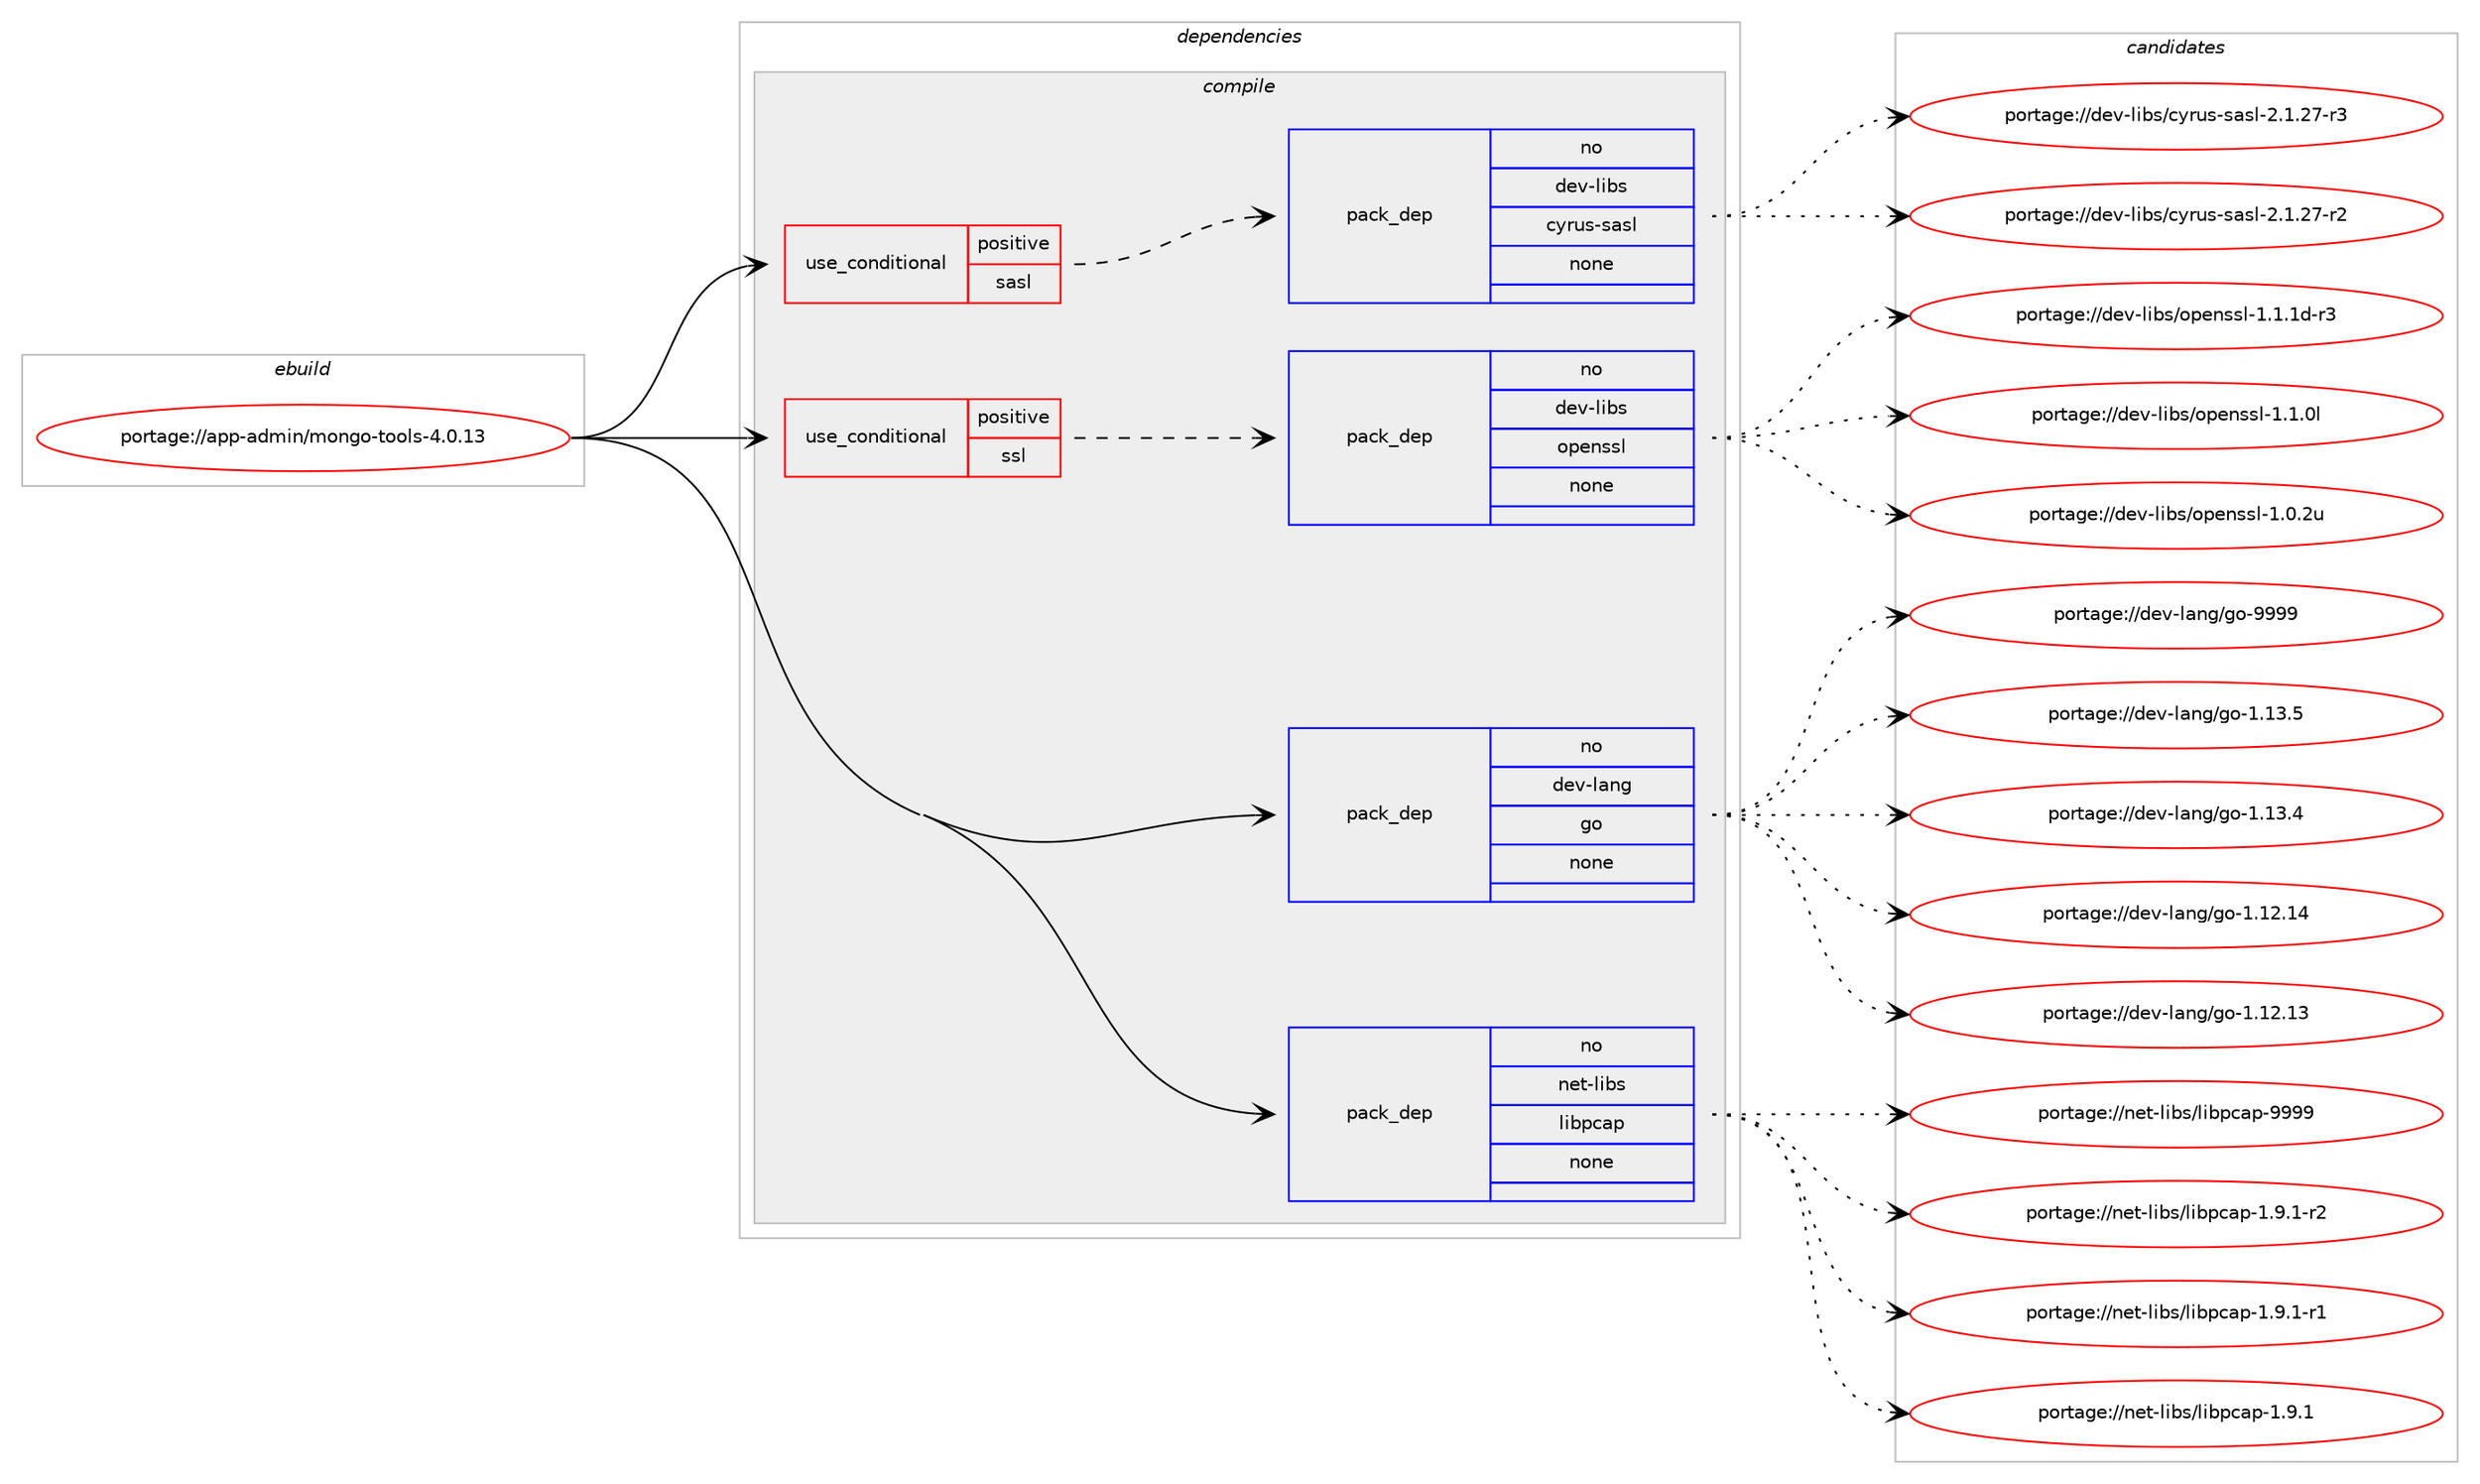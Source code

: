 digraph prolog {

# *************
# Graph options
# *************

newrank=true;
concentrate=true;
compound=true;
graph [rankdir=LR,fontname=Helvetica,fontsize=10,ranksep=1.5];#, ranksep=2.5, nodesep=0.2];
edge  [arrowhead=vee];
node  [fontname=Helvetica,fontsize=10];

# **********
# The ebuild
# **********

subgraph cluster_leftcol {
color=gray;
label=<<i>ebuild</i>>;
id [label="portage://app-admin/mongo-tools-4.0.13", color=red, width=4, href="../app-admin/mongo-tools-4.0.13.svg"];
}

# ****************
# The dependencies
# ****************

subgraph cluster_midcol {
color=gray;
label=<<i>dependencies</i>>;
subgraph cluster_compile {
fillcolor="#eeeeee";
style=filled;
label=<<i>compile</i>>;
subgraph cond154905 {
dependency654809 [label=<<TABLE BORDER="0" CELLBORDER="1" CELLSPACING="0" CELLPADDING="4"><TR><TD ROWSPAN="3" CELLPADDING="10">use_conditional</TD></TR><TR><TD>positive</TD></TR><TR><TD>sasl</TD></TR></TABLE>>, shape=none, color=red];
subgraph pack491196 {
dependency654810 [label=<<TABLE BORDER="0" CELLBORDER="1" CELLSPACING="0" CELLPADDING="4" WIDTH="220"><TR><TD ROWSPAN="6" CELLPADDING="30">pack_dep</TD></TR><TR><TD WIDTH="110">no</TD></TR><TR><TD>dev-libs</TD></TR><TR><TD>cyrus-sasl</TD></TR><TR><TD>none</TD></TR><TR><TD></TD></TR></TABLE>>, shape=none, color=blue];
}
dependency654809:e -> dependency654810:w [weight=20,style="dashed",arrowhead="vee"];
}
id:e -> dependency654809:w [weight=20,style="solid",arrowhead="vee"];
subgraph cond154906 {
dependency654811 [label=<<TABLE BORDER="0" CELLBORDER="1" CELLSPACING="0" CELLPADDING="4"><TR><TD ROWSPAN="3" CELLPADDING="10">use_conditional</TD></TR><TR><TD>positive</TD></TR><TR><TD>ssl</TD></TR></TABLE>>, shape=none, color=red];
subgraph pack491197 {
dependency654812 [label=<<TABLE BORDER="0" CELLBORDER="1" CELLSPACING="0" CELLPADDING="4" WIDTH="220"><TR><TD ROWSPAN="6" CELLPADDING="30">pack_dep</TD></TR><TR><TD WIDTH="110">no</TD></TR><TR><TD>dev-libs</TD></TR><TR><TD>openssl</TD></TR><TR><TD>none</TD></TR><TR><TD></TD></TR></TABLE>>, shape=none, color=blue];
}
dependency654811:e -> dependency654812:w [weight=20,style="dashed",arrowhead="vee"];
}
id:e -> dependency654811:w [weight=20,style="solid",arrowhead="vee"];
subgraph pack491198 {
dependency654813 [label=<<TABLE BORDER="0" CELLBORDER="1" CELLSPACING="0" CELLPADDING="4" WIDTH="220"><TR><TD ROWSPAN="6" CELLPADDING="30">pack_dep</TD></TR><TR><TD WIDTH="110">no</TD></TR><TR><TD>dev-lang</TD></TR><TR><TD>go</TD></TR><TR><TD>none</TD></TR><TR><TD></TD></TR></TABLE>>, shape=none, color=blue];
}
id:e -> dependency654813:w [weight=20,style="solid",arrowhead="vee"];
subgraph pack491199 {
dependency654814 [label=<<TABLE BORDER="0" CELLBORDER="1" CELLSPACING="0" CELLPADDING="4" WIDTH="220"><TR><TD ROWSPAN="6" CELLPADDING="30">pack_dep</TD></TR><TR><TD WIDTH="110">no</TD></TR><TR><TD>net-libs</TD></TR><TR><TD>libpcap</TD></TR><TR><TD>none</TD></TR><TR><TD></TD></TR></TABLE>>, shape=none, color=blue];
}
id:e -> dependency654814:w [weight=20,style="solid",arrowhead="vee"];
}
subgraph cluster_compileandrun {
fillcolor="#eeeeee";
style=filled;
label=<<i>compile and run</i>>;
}
subgraph cluster_run {
fillcolor="#eeeeee";
style=filled;
label=<<i>run</i>>;
}
}

# **************
# The candidates
# **************

subgraph cluster_choices {
rank=same;
color=gray;
label=<<i>candidates</i>>;

subgraph choice491196 {
color=black;
nodesep=1;
choice100101118451081059811547991211141171154511597115108455046494650554511451 [label="portage://dev-libs/cyrus-sasl-2.1.27-r3", color=red, width=4,href="../dev-libs/cyrus-sasl-2.1.27-r3.svg"];
choice100101118451081059811547991211141171154511597115108455046494650554511450 [label="portage://dev-libs/cyrus-sasl-2.1.27-r2", color=red, width=4,href="../dev-libs/cyrus-sasl-2.1.27-r2.svg"];
dependency654810:e -> choice100101118451081059811547991211141171154511597115108455046494650554511451:w [style=dotted,weight="100"];
dependency654810:e -> choice100101118451081059811547991211141171154511597115108455046494650554511450:w [style=dotted,weight="100"];
}
subgraph choice491197 {
color=black;
nodesep=1;
choice1001011184510810598115471111121011101151151084549464946491004511451 [label="portage://dev-libs/openssl-1.1.1d-r3", color=red, width=4,href="../dev-libs/openssl-1.1.1d-r3.svg"];
choice100101118451081059811547111112101110115115108454946494648108 [label="portage://dev-libs/openssl-1.1.0l", color=red, width=4,href="../dev-libs/openssl-1.1.0l.svg"];
choice100101118451081059811547111112101110115115108454946484650117 [label="portage://dev-libs/openssl-1.0.2u", color=red, width=4,href="../dev-libs/openssl-1.0.2u.svg"];
dependency654812:e -> choice1001011184510810598115471111121011101151151084549464946491004511451:w [style=dotted,weight="100"];
dependency654812:e -> choice100101118451081059811547111112101110115115108454946494648108:w [style=dotted,weight="100"];
dependency654812:e -> choice100101118451081059811547111112101110115115108454946484650117:w [style=dotted,weight="100"];
}
subgraph choice491198 {
color=black;
nodesep=1;
choice1001011184510897110103471031114557575757 [label="portage://dev-lang/go-9999", color=red, width=4,href="../dev-lang/go-9999.svg"];
choice10010111845108971101034710311145494649514653 [label="portage://dev-lang/go-1.13.5", color=red, width=4,href="../dev-lang/go-1.13.5.svg"];
choice10010111845108971101034710311145494649514652 [label="portage://dev-lang/go-1.13.4", color=red, width=4,href="../dev-lang/go-1.13.4.svg"];
choice1001011184510897110103471031114549464950464952 [label="portage://dev-lang/go-1.12.14", color=red, width=4,href="../dev-lang/go-1.12.14.svg"];
choice1001011184510897110103471031114549464950464951 [label="portage://dev-lang/go-1.12.13", color=red, width=4,href="../dev-lang/go-1.12.13.svg"];
dependency654813:e -> choice1001011184510897110103471031114557575757:w [style=dotted,weight="100"];
dependency654813:e -> choice10010111845108971101034710311145494649514653:w [style=dotted,weight="100"];
dependency654813:e -> choice10010111845108971101034710311145494649514652:w [style=dotted,weight="100"];
dependency654813:e -> choice1001011184510897110103471031114549464950464952:w [style=dotted,weight="100"];
dependency654813:e -> choice1001011184510897110103471031114549464950464951:w [style=dotted,weight="100"];
}
subgraph choice491199 {
color=black;
nodesep=1;
choice1101011164510810598115471081059811299971124557575757 [label="portage://net-libs/libpcap-9999", color=red, width=4,href="../net-libs/libpcap-9999.svg"];
choice1101011164510810598115471081059811299971124549465746494511450 [label="portage://net-libs/libpcap-1.9.1-r2", color=red, width=4,href="../net-libs/libpcap-1.9.1-r2.svg"];
choice1101011164510810598115471081059811299971124549465746494511449 [label="portage://net-libs/libpcap-1.9.1-r1", color=red, width=4,href="../net-libs/libpcap-1.9.1-r1.svg"];
choice110101116451081059811547108105981129997112454946574649 [label="portage://net-libs/libpcap-1.9.1", color=red, width=4,href="../net-libs/libpcap-1.9.1.svg"];
dependency654814:e -> choice1101011164510810598115471081059811299971124557575757:w [style=dotted,weight="100"];
dependency654814:e -> choice1101011164510810598115471081059811299971124549465746494511450:w [style=dotted,weight="100"];
dependency654814:e -> choice1101011164510810598115471081059811299971124549465746494511449:w [style=dotted,weight="100"];
dependency654814:e -> choice110101116451081059811547108105981129997112454946574649:w [style=dotted,weight="100"];
}
}

}
